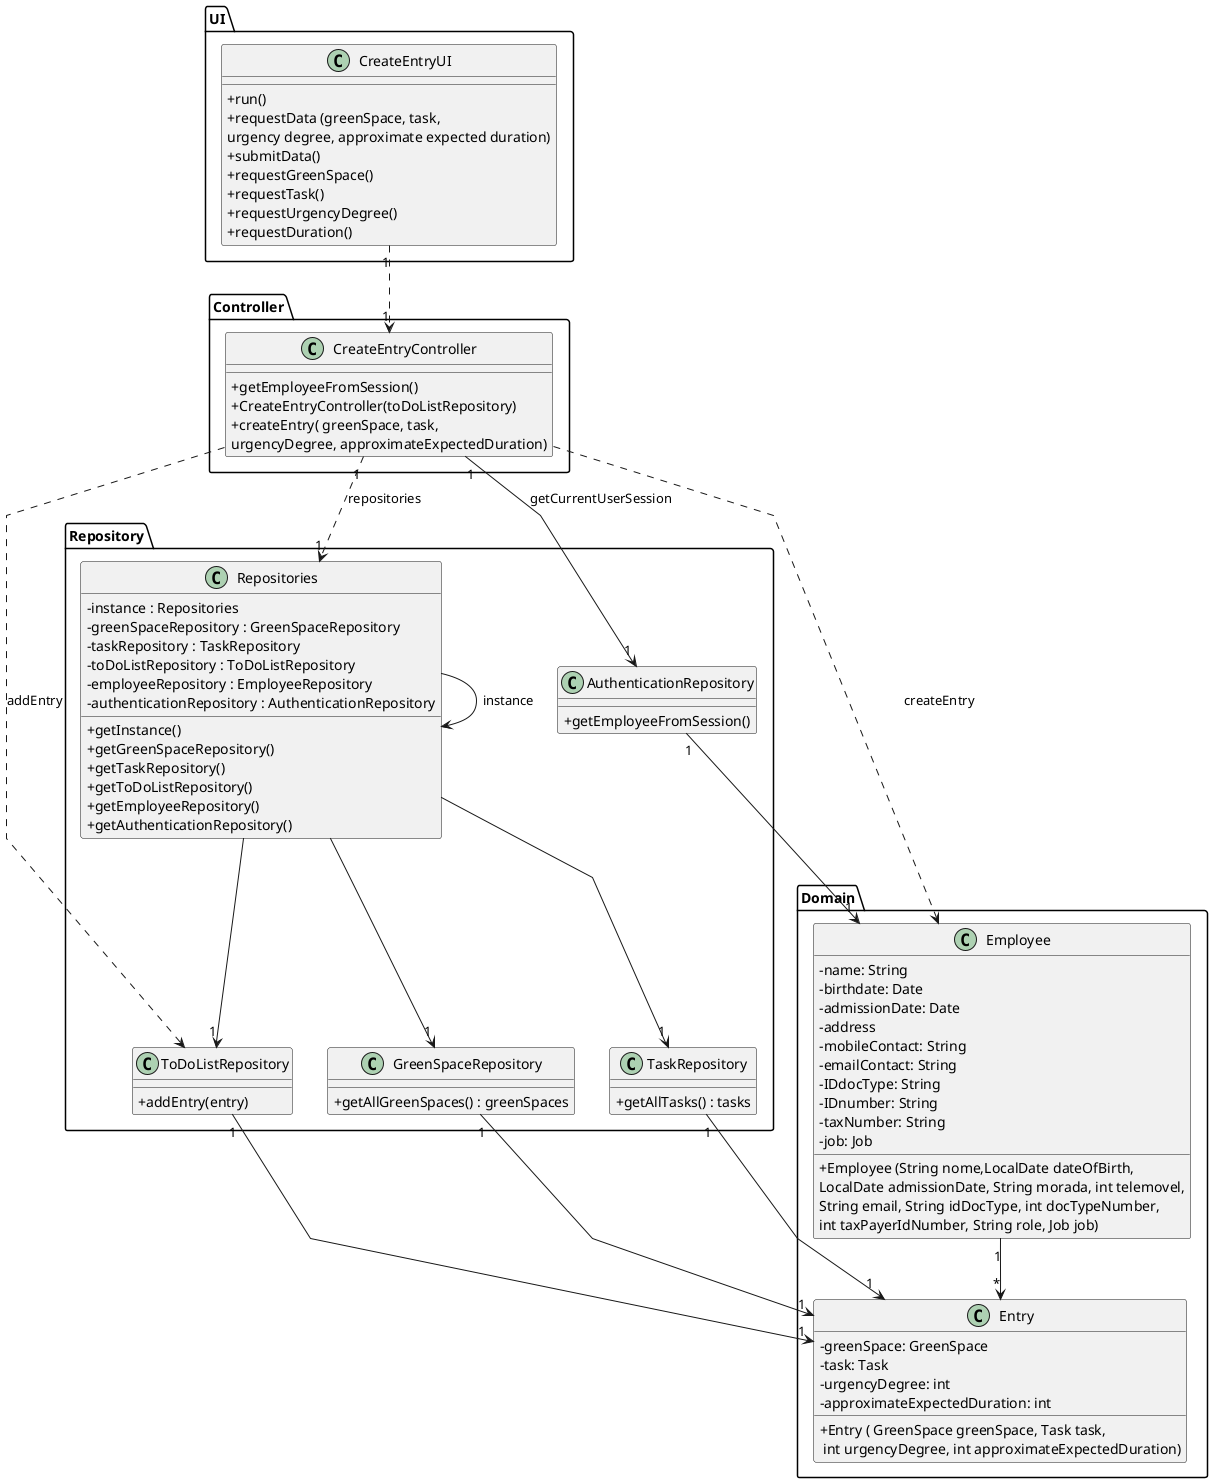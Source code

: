 @startuml
'skinparam monochrome true
skinparam packageStyle rectangle
skinparam shadowing false
skinparam linetype polyline
'skinparam linetype orto

skinparam classAttributeIconSize 0

'left to right direction

Package UI <<Folder>>{
class CreateEntryUI{
    +run()
    +requestData (greenSpace, task, \nurgency degree, approximate expected duration)
    +submitData()
    +requestGreenSpace()
    +requestTask()
    +requestUrgencyDegree()
    +requestDuration()
}
}

Package Controller <<Folder>>{
class CreateEntryController{
    + getEmployeeFromSession()
    + CreateEntryController(toDoListRepository)
    + createEntry( greenSpace, task, \nurgencyDegree, approximateExpectedDuration)
}
}

Package Repository <<Folder>>{
class Repositories{
    - instance : Repositories
    - greenSpaceRepository : GreenSpaceRepository
    - taskRepository : TaskRepository
    - toDoListRepository : ToDoListRepository
    - employeeRepository : EmployeeRepository
    - authenticationRepository : AuthenticationRepository

    + getInstance()
    + getGreenSpaceRepository()
    + getTaskRepository()
    + getToDoListRepository()
    + getEmployeeRepository()
    + getAuthenticationRepository()
}

class GreenSpaceRepository{
    +getAllGreenSpaces() : greenSpaces
}

class TaskRepository{
    +getAllTasks() : tasks
}

class ToDoListRepository{
    +addEntry(entry)
}

class AuthenticationRepository{
    + getEmployeeFromSession()
}
}

Package Domain <<Folder>>{
class Employee{
    -name: String
    -birthdate: Date
    -admissionDate: Date
    -address
    -mobileContact: String
    -emailContact: String
    -IDdocType: String
    -IDnumber: String
    -taxNumber: String
    -job: Job

    +Employee (String nome,LocalDate dateOfBirth,\nLocalDate admissionDate, String morada, int telemovel,\nString email, String idDocType, int docTypeNumber,\nint taxPayerIdNumber, String role, Job job)
}

class Entry{
    -greenSpace: GreenSpace
    -task: Task
    -urgencyDegree: int
    -approximateExpectedDuration: int

    +Entry ( GreenSpace greenSpace, Task task,\n int urgencyDegree, int approximateExpectedDuration)
}
}

CreateEntryUI "1" ..> "1" CreateEntryController

Repositories -> Repositories : instance
Repositories --> "1" GreenSpaceRepository
Repositories --> "1" TaskRepository
Repositories --> "1" ToDoListRepository

GreenSpaceRepository "1" --> "1" Entry
TaskRepository  "1" --> "1" Entry
ToDoListRepository "1" --> "1" Entry

Employee "1" --> "*" Entry

AuthenticationRepository "1" --> "1" Employee

CreateEntryController ..> ToDoListRepository : addEntry
CreateEntryController "1" ..> "1" Repositories : repositories
CreateEntryController "1" --> "1" AuthenticationRepository : getCurrentUserSession
CreateEntryController ..> Employee : createEntry

@enduml